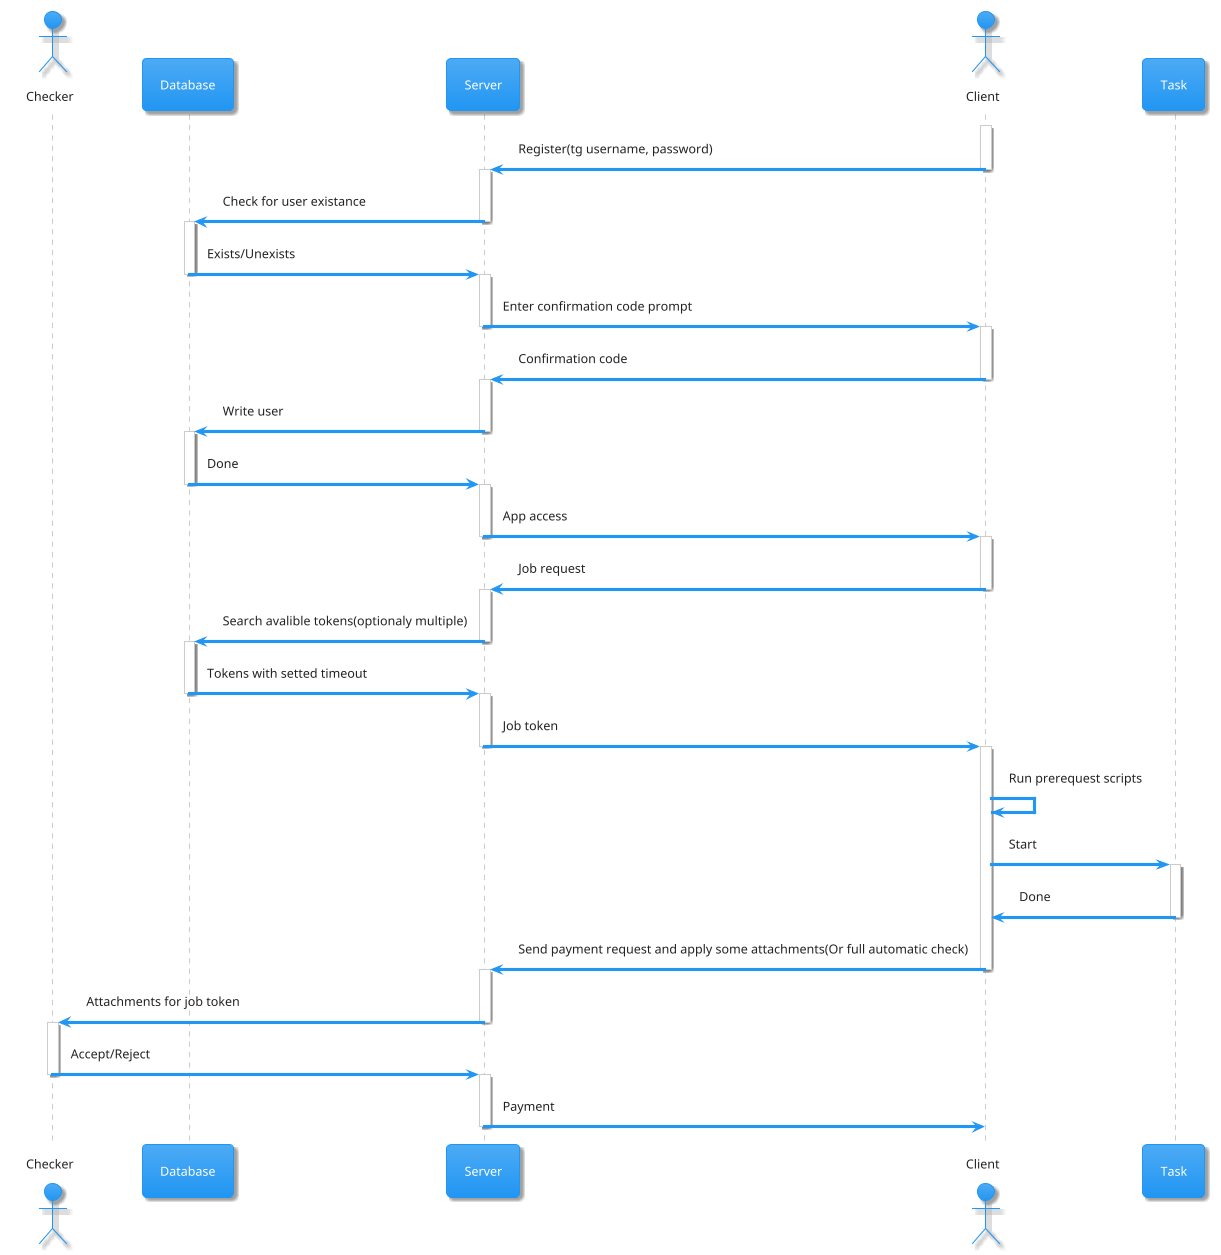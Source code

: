 @startuml
!theme materia
actor Checker as checker
participant Database as db
participant Server as server

actor Client as human
participant Task as task

activate human
human -> server: Register(tg username, password)
deactivate human
activate server
server -> db: Check for user existance
deactivate server
activate db
db -> server: Exists/Unexists
deactivate db
activate server
server -> human: Enter confirmation code prompt
deactivate server
activate human
human -> server: Confirmation code
deactivate human
activate server
server -> db: Write user
deactivate server
activate db
db -> server: Done
deactivate db
activate server
server -> human: App access
deactivate server
activate human
human -> server: Job request
deactivate human
activate server
server -> db: Search avalible tokens(optionaly multiple)
deactivate server
activate db
db -> server: Tokens with setted timeout
deactivate db
activate server
server -> human: Job token
deactivate server
activate human
human -> human: Run prerequest scripts
human -> task: Start
activate task
task -> human: Done
deactivate task
human -> server: Send payment request and apply some attachments(Or full automatic check)
deactivate human
activate server
server -> checker: Attachments for job token
deactivate server
activate checker
checker -> server: Accept/Reject
deactivate checker
activate server
server -> human: Payment
deactivate server
@enduml
